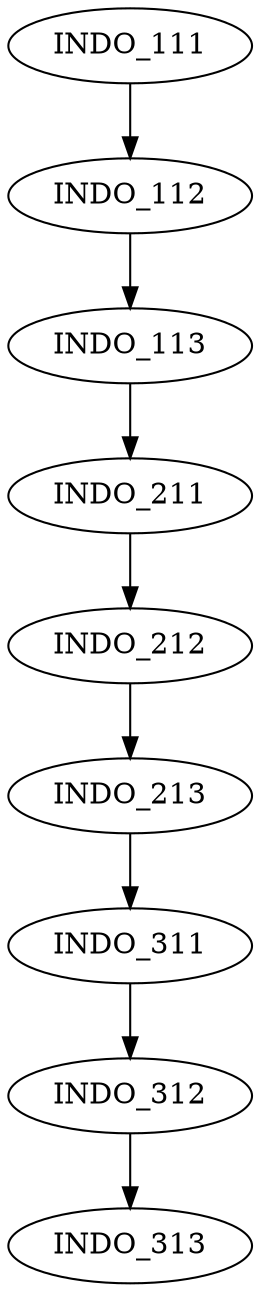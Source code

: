 digraph G {
    edge [color=black];
    INDO_111 -> INDO_112;
    edge [color=black];
    INDO_112 -> INDO_113;
    edge [color=black];
    INDO_113 -> INDO_211;
    edge [color=black];
    INDO_211 -> INDO_212;
    edge [color=black];
    INDO_212 -> INDO_213;
    edge [color=black];
    INDO_213 -> INDO_311;
    edge [color=black];
    INDO_311 -> INDO_312;
    edge [color=black];
    INDO_312 -> INDO_313;
}
